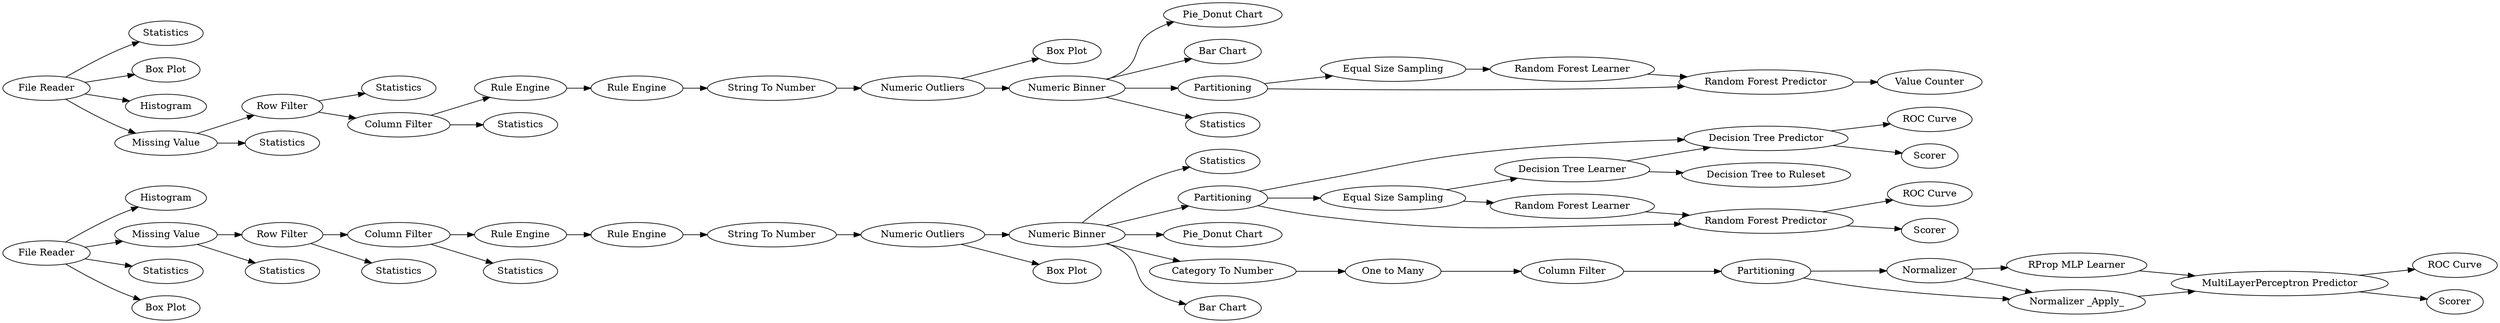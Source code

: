digraph {
	"2796863539471392848_101" [label=Histogram]
	"2796863539471392848_52" [label="ROC Curve"]
	"2796863539471392848_15" [label="RProp MLP Learner"]
	"2796863539471392848_62" [label="Random Forest Learner"]
	"2796863539471392848_3" [label="Missing Value"]
	"2796863539471392848_98" [label=Statistics]
	"2796863539471392848_79" [label=Statistics]
	"2796863539471392848_57" [label="Decision Tree Learner"]
	"2796863539471392848_8" [label="Numeric Binner"]
	"2796863539471392848_13" [label=Normalizer]
	"2796863539471392848_43" [label=Statistics]
	"2796863539471392848_51" [label="MultiLayerPerceptron Predictor"]
	"2796863539471392848_19" [label=Scorer]
	"2796863539471392848_80" [label="Column Filter"]
	"2796863539471392848_49" [label="Normalizer _Apply_"]
	"2796863539471392848_93" [label="String To Number"]
	"2796863539471392848_71" [label="Row Filter"]
	"2796863539471392848_63" [label="Random Forest Predictor"]
	"2796863539471392848_89" [label="Box Plot"]
	"2796863539471392848_68" [label="File Reader"]
	"2796863539471392848_27" [label="Rule Engine"]
	"2796863539471392848_100" [label="Value Counter"]
	"2796863539471392848_40" [label="Box Plot"]
	"2796863539471392848_65" [label="ROC Curve"]
	"2796863539471392848_58" [label="Decision Tree Predictor"]
	"2796863539471392848_87" [label="Box Plot"]
	"2796863539471392848_77" [label="Numeric Outliers"]
	"2796863539471392848_84" [label="Numeric Binner"]
	"2796863539471392848_102" [label=Statistics]
	"2796863539471392848_104" [label=Histogram]
	"2796863539471392848_11" [label=Partitioning]
	"2796863539471392848_96" [label="Rule Engine"]
	"2796863539471392848_99" [label="Pie_Donut Chart"]
	"2796863539471392848_59" [label="ROC Curve"]
	"2796863539471392848_85" [label="Random Forest Learner"]
	"2796863539471392848_103" [label=Statistics]
	"2796863539471392848_33" [label="Row Filter"]
	"2796863539471392848_67" [label="Box Plot"]
	"2796863539471392848_74" [label="Bar Chart"]
	"2796863539471392848_94" [label="Rule Engine"]
	"2796863539471392848_70" [label=Partitioning]
	"2796863539471392848_47" [label="One to Many"]
	"2796863539471392848_73" [label=Statistics]
	"2796863539471392848_14" [label="Rule Engine"]
	"2796863539471392848_38" [label="Column Filter"]
	"2796863539471392848_95" [label="Equal Size Sampling"]
	"2796863539471392848_83" [label="Random Forest Predictor"]
	"2796863539471392848_97" [label=Statistics]
	"2796863539471392848_12" [label="String To Number"]
	"2796863539471392848_26" [label="File Reader"]
	"2796863539471392848_39" [label=Statistics]
	"2796863539471392848_66" [label=Scorer]
	"2796863539471392848_55" [label=Partitioning]
	"2796863539471392848_42" [label="Numeric Outliers"]
	"2796863539471392848_75" [label=Statistics]
	"2796863539471392848_34" [label=Statistics]
	"2796863539471392848_60" [label=Scorer]
	"2796863539471392848_53" [label="Column Filter"]
	"2796863539471392848_46" [label="Pie_Donut Chart"]
	"2796863539471392848_48" [label="Category To Number"]
	"2796863539471392848_56" [label="Equal Size Sampling"]
	"2796863539471392848_92" [label="Missing Value"]
	"2796863539471392848_41" [label="Bar Chart"]
	"2796863539471392848_61" [label="Decision Tree to Ruleset"]
	"2796863539471392848_84" -> "2796863539471392848_70"
	"2796863539471392848_8" -> "2796863539471392848_43"
	"2796863539471392848_56" -> "2796863539471392848_62"
	"2796863539471392848_26" -> "2796863539471392848_103"
	"2796863539471392848_68" -> "2796863539471392848_98"
	"2796863539471392848_95" -> "2796863539471392848_85"
	"2796863539471392848_15" -> "2796863539471392848_51"
	"2796863539471392848_80" -> "2796863539471392848_97"
	"2796863539471392848_70" -> "2796863539471392848_95"
	"2796863539471392848_11" -> "2796863539471392848_13"
	"2796863539471392848_26" -> "2796863539471392848_101"
	"2796863539471392848_94" -> "2796863539471392848_93"
	"2796863539471392848_68" -> "2796863539471392848_104"
	"2796863539471392848_55" -> "2796863539471392848_56"
	"2796863539471392848_83" -> "2796863539471392848_100"
	"2796863539471392848_42" -> "2796863539471392848_8"
	"2796863539471392848_42" -> "2796863539471392848_40"
	"2796863539471392848_55" -> "2796863539471392848_58"
	"2796863539471392848_3" -> "2796863539471392848_39"
	"2796863539471392848_53" -> "2796863539471392848_11"
	"2796863539471392848_92" -> "2796863539471392848_73"
	"2796863539471392848_68" -> "2796863539471392848_92"
	"2796863539471392848_51" -> "2796863539471392848_19"
	"2796863539471392848_68" -> "2796863539471392848_89"
	"2796863539471392848_57" -> "2796863539471392848_58"
	"2796863539471392848_70" -> "2796863539471392848_83"
	"2796863539471392848_49" -> "2796863539471392848_51"
	"2796863539471392848_84" -> "2796863539471392848_74"
	"2796863539471392848_77" -> "2796863539471392848_87"
	"2796863539471392848_3" -> "2796863539471392848_33"
	"2796863539471392848_93" -> "2796863539471392848_77"
	"2796863539471392848_12" -> "2796863539471392848_42"
	"2796863539471392848_84" -> "2796863539471392848_99"
	"2796863539471392848_96" -> "2796863539471392848_94"
	"2796863539471392848_56" -> "2796863539471392848_57"
	"2796863539471392848_92" -> "2796863539471392848_71"
	"2796863539471392848_8" -> "2796863539471392848_48"
	"2796863539471392848_71" -> "2796863539471392848_79"
	"2796863539471392848_58" -> "2796863539471392848_59"
	"2796863539471392848_84" -> "2796863539471392848_75"
	"2796863539471392848_33" -> "2796863539471392848_34"
	"2796863539471392848_51" -> "2796863539471392848_52"
	"2796863539471392848_38" -> "2796863539471392848_27"
	"2796863539471392848_77" -> "2796863539471392848_84"
	"2796863539471392848_58" -> "2796863539471392848_60"
	"2796863539471392848_11" -> "2796863539471392848_49"
	"2796863539471392848_55" -> "2796863539471392848_63"
	"2796863539471392848_85" -> "2796863539471392848_83"
	"2796863539471392848_48" -> "2796863539471392848_47"
	"2796863539471392848_8" -> "2796863539471392848_55"
	"2796863539471392848_33" -> "2796863539471392848_38"
	"2796863539471392848_63" -> "2796863539471392848_65"
	"2796863539471392848_8" -> "2796863539471392848_41"
	"2796863539471392848_57" -> "2796863539471392848_61"
	"2796863539471392848_71" -> "2796863539471392848_80"
	"2796863539471392848_14" -> "2796863539471392848_12"
	"2796863539471392848_47" -> "2796863539471392848_53"
	"2796863539471392848_80" -> "2796863539471392848_96"
	"2796863539471392848_13" -> "2796863539471392848_15"
	"2796863539471392848_26" -> "2796863539471392848_3"
	"2796863539471392848_27" -> "2796863539471392848_14"
	"2796863539471392848_26" -> "2796863539471392848_67"
	"2796863539471392848_63" -> "2796863539471392848_66"
	"2796863539471392848_62" -> "2796863539471392848_63"
	"2796863539471392848_8" -> "2796863539471392848_46"
	"2796863539471392848_38" -> "2796863539471392848_102"
	"2796863539471392848_13" -> "2796863539471392848_49"
	rankdir=LR
}
